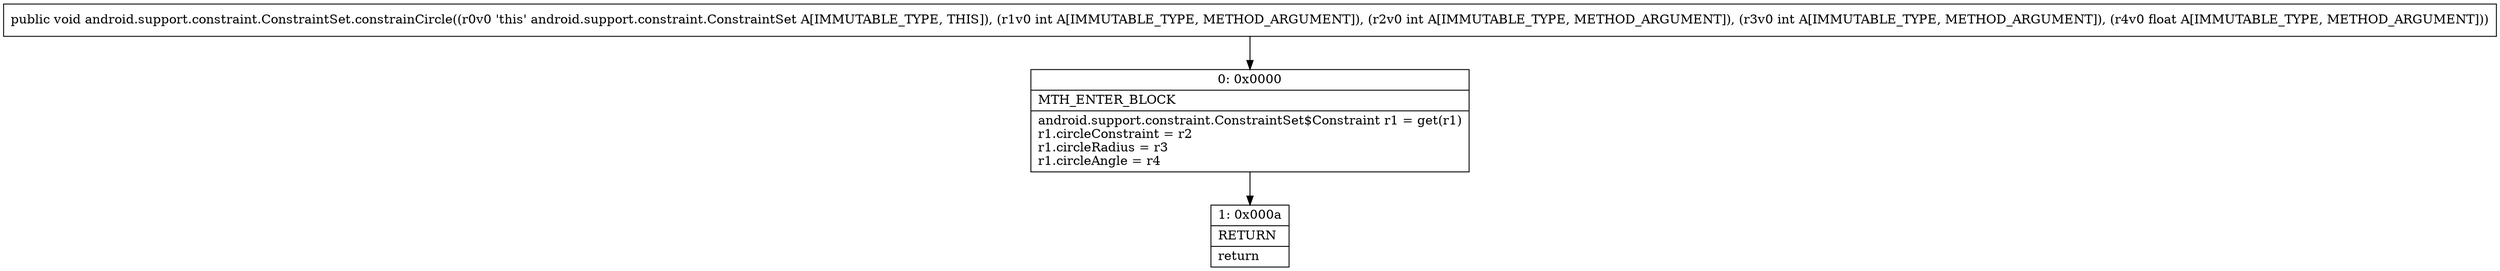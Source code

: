digraph "CFG forandroid.support.constraint.ConstraintSet.constrainCircle(IIIF)V" {
Node_0 [shape=record,label="{0\:\ 0x0000|MTH_ENTER_BLOCK\l|android.support.constraint.ConstraintSet$Constraint r1 = get(r1)\lr1.circleConstraint = r2\lr1.circleRadius = r3\lr1.circleAngle = r4\l}"];
Node_1 [shape=record,label="{1\:\ 0x000a|RETURN\l|return\l}"];
MethodNode[shape=record,label="{public void android.support.constraint.ConstraintSet.constrainCircle((r0v0 'this' android.support.constraint.ConstraintSet A[IMMUTABLE_TYPE, THIS]), (r1v0 int A[IMMUTABLE_TYPE, METHOD_ARGUMENT]), (r2v0 int A[IMMUTABLE_TYPE, METHOD_ARGUMENT]), (r3v0 int A[IMMUTABLE_TYPE, METHOD_ARGUMENT]), (r4v0 float A[IMMUTABLE_TYPE, METHOD_ARGUMENT])) }"];
MethodNode -> Node_0;
Node_0 -> Node_1;
}


